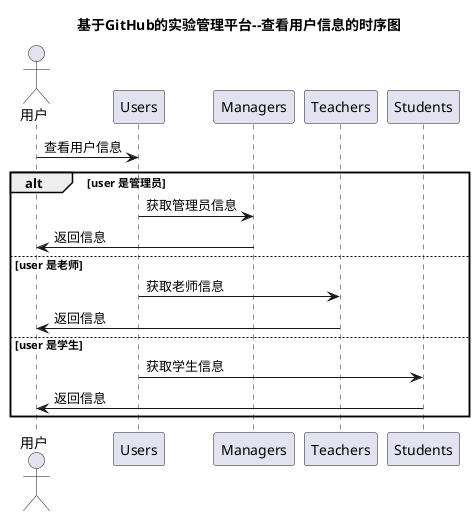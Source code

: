 @startuml
title 基于GitHub的实验管理平台--查看用户信息的时序图
actor 用户 as user
participant Users as u
participant Managers as m
participant Teachers as t
participant Students as s

user -> u: 查看用户信息
alt user 是管理员
    u ->m:获取管理员信息
    m ->user:返回信息
else user 是老师
    u ->t:获取老师信息
    t->user:返回信息
else user 是学生
    u ->s:获取学生信息
    s ->user:返回信息
end
@enduml
